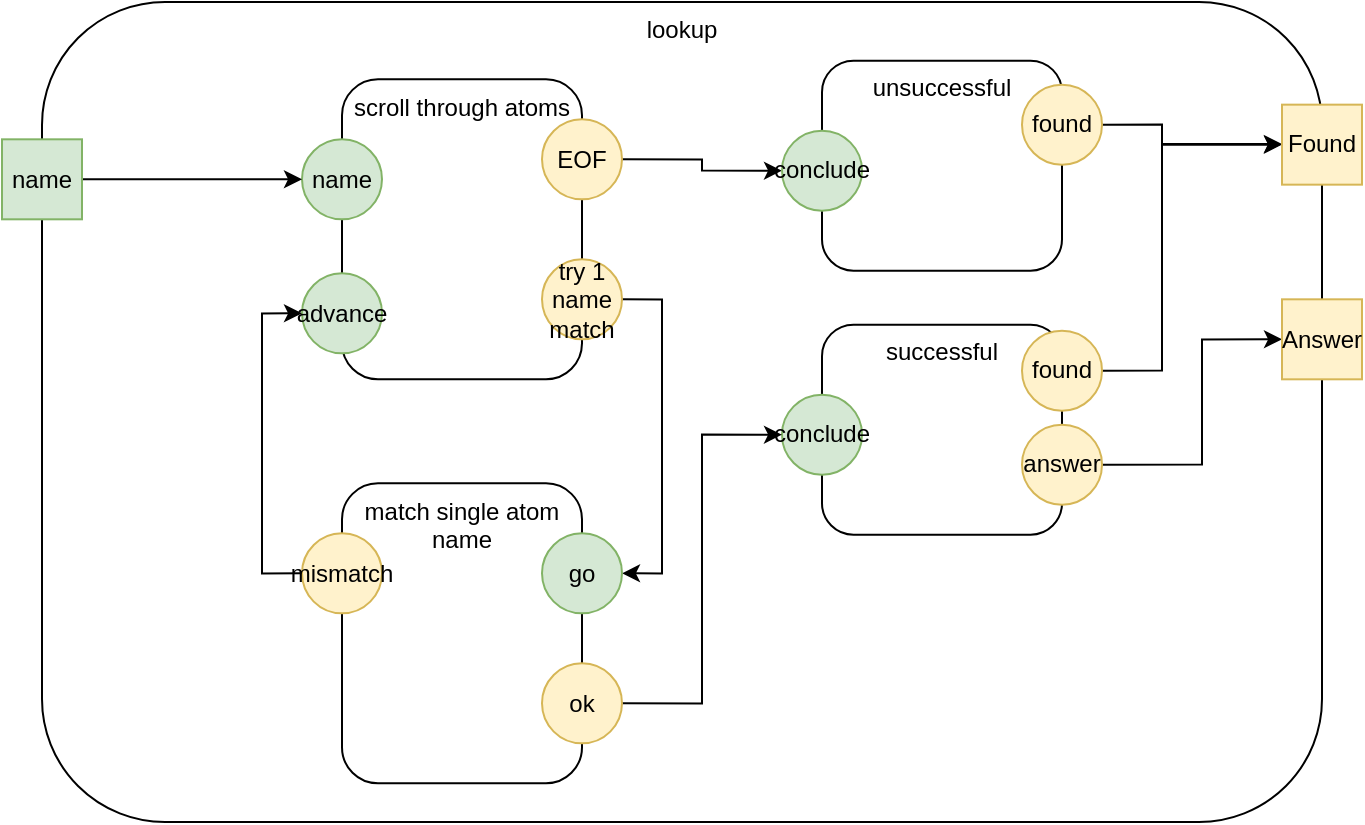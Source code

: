<mxfile version="14.6.13" type="device" pages="2"><diagram id="SxbArNZ8p06eeLNxcnYP" name="lookup prototype"><mxGraphModel dx="1106" dy="806" grid="1" gridSize="10" guides="1" tooltips="1" connect="1" arrows="1" fold="1" page="1" pageScale="1" pageWidth="1100" pageHeight="850" math="0" shadow="0"><root><mxCell id="0"/><mxCell id="1" parent="0"/><mxCell id="oycOgfbQ0-eaDt1vHU8n-1" value="lookup" style="rounded=1;whiteSpace=wrap;html=1;verticalAlign=top;" vertex="1" parent="1"><mxGeometry x="100" y="50" width="640" height="410" as="geometry"/></mxCell><mxCell id="oycOgfbQ0-eaDt1vHU8n-2" value="scroll through atoms" style="rounded=1;whiteSpace=wrap;html=1;verticalAlign=top;" vertex="1" parent="1"><mxGeometry x="250" y="88.66" width="120" height="150" as="geometry"/></mxCell><mxCell id="oycOgfbQ0-eaDt1vHU8n-3" value="advance" style="ellipse;whiteSpace=wrap;html=1;aspect=fixed;fillColor=#d5e8d4;strokeColor=#82b366;" vertex="1" parent="1"><mxGeometry x="230" y="185.66" width="40" height="40" as="geometry"/></mxCell><mxCell id="oycOgfbQ0-eaDt1vHU8n-4" style="edgeStyle=orthogonalEdgeStyle;rounded=0;orthogonalLoop=1;jettySize=auto;html=1;exitX=1;exitY=0.5;exitDx=0;exitDy=0;entryX=0;entryY=0.5;entryDx=0;entryDy=0;" edge="1" parent="1" source="oycOgfbQ0-eaDt1vHU8n-5" target="oycOgfbQ0-eaDt1vHU8n-9"><mxGeometry relative="1" as="geometry"/></mxCell><mxCell id="oycOgfbQ0-eaDt1vHU8n-5" value="EOF" style="ellipse;whiteSpace=wrap;html=1;aspect=fixed;fillColor=#fff2cc;strokeColor=#d6b656;" vertex="1" parent="1"><mxGeometry x="350" y="108.66" width="40" height="40" as="geometry"/></mxCell><mxCell id="oycOgfbQ0-eaDt1vHU8n-6" style="edgeStyle=orthogonalEdgeStyle;rounded=0;orthogonalLoop=1;jettySize=auto;html=1;exitX=1;exitY=0.5;exitDx=0;exitDy=0;entryX=1;entryY=0.5;entryDx=0;entryDy=0;" edge="1" parent="1" source="oycOgfbQ0-eaDt1vHU8n-7" target="oycOgfbQ0-eaDt1vHU8n-17"><mxGeometry relative="1" as="geometry"/></mxCell><mxCell id="oycOgfbQ0-eaDt1vHU8n-7" value="try 1 name match" style="ellipse;whiteSpace=wrap;html=1;aspect=fixed;fillColor=#fff2cc;strokeColor=#d6b656;" vertex="1" parent="1"><mxGeometry x="350" y="178.66" width="40" height="40" as="geometry"/></mxCell><mxCell id="oycOgfbQ0-eaDt1vHU8n-8" value="unsuccessful" style="rounded=1;whiteSpace=wrap;html=1;verticalAlign=top;" vertex="1" parent="1"><mxGeometry x="490" y="79.33" width="120" height="105" as="geometry"/></mxCell><mxCell id="oycOgfbQ0-eaDt1vHU8n-9" value="conclude" style="ellipse;whiteSpace=wrap;html=1;aspect=fixed;fillColor=#d5e8d4;strokeColor=#82b366;" vertex="1" parent="1"><mxGeometry x="470" y="114.33" width="40" height="40" as="geometry"/></mxCell><mxCell id="oycOgfbQ0-eaDt1vHU8n-10" style="edgeStyle=orthogonalEdgeStyle;curved=1;orthogonalLoop=1;jettySize=auto;html=1;exitX=0.5;exitY=1;exitDx=0;exitDy=0;" edge="1" parent="1" source="oycOgfbQ0-eaDt1vHU8n-8" target="oycOgfbQ0-eaDt1vHU8n-8"><mxGeometry relative="1" as="geometry"/></mxCell><mxCell id="oycOgfbQ0-eaDt1vHU8n-11" value="successful" style="rounded=1;whiteSpace=wrap;html=1;verticalAlign=top;" vertex="1" parent="1"><mxGeometry x="490" y="211.33" width="120" height="105" as="geometry"/></mxCell><mxCell id="oycOgfbQ0-eaDt1vHU8n-12" value="conclude" style="ellipse;whiteSpace=wrap;html=1;aspect=fixed;fillColor=#d5e8d4;strokeColor=#82b366;" vertex="1" parent="1"><mxGeometry x="470" y="246.33" width="40" height="40" as="geometry"/></mxCell><mxCell id="oycOgfbQ0-eaDt1vHU8n-13" style="edgeStyle=orthogonalEdgeStyle;rounded=0;orthogonalLoop=1;jettySize=auto;html=1;exitX=1;exitY=0.5;exitDx=0;exitDy=0;entryX=0;entryY=0.5;entryDx=0;entryDy=0;" edge="1" parent="1" source="oycOgfbQ0-eaDt1vHU8n-14" target="oycOgfbQ0-eaDt1vHU8n-28"><mxGeometry relative="1" as="geometry"><Array as="points"><mxPoint x="680" y="281"/><mxPoint x="680" y="219"/></Array></mxGeometry></mxCell><mxCell id="oycOgfbQ0-eaDt1vHU8n-14" value="answer" style="ellipse;whiteSpace=wrap;html=1;aspect=fixed;fillColor=#fff2cc;strokeColor=#d6b656;" vertex="1" parent="1"><mxGeometry x="590" y="261.33" width="40" height="40" as="geometry"/></mxCell><mxCell id="oycOgfbQ0-eaDt1vHU8n-15" style="edgeStyle=orthogonalEdgeStyle;curved=1;orthogonalLoop=1;jettySize=auto;html=1;exitX=0.5;exitY=1;exitDx=0;exitDy=0;" edge="1" parent="1" source="oycOgfbQ0-eaDt1vHU8n-11" target="oycOgfbQ0-eaDt1vHU8n-11"><mxGeometry relative="1" as="geometry"/></mxCell><mxCell id="oycOgfbQ0-eaDt1vHU8n-16" value="match single atom name" style="rounded=1;whiteSpace=wrap;html=1;verticalAlign=top;" vertex="1" parent="1"><mxGeometry x="250" y="290.66" width="120" height="150" as="geometry"/></mxCell><mxCell id="oycOgfbQ0-eaDt1vHU8n-17" value="go" style="ellipse;whiteSpace=wrap;html=1;aspect=fixed;fillColor=#d5e8d4;strokeColor=#82b366;" vertex="1" parent="1"><mxGeometry x="350" y="315.66" width="40" height="40" as="geometry"/></mxCell><mxCell id="oycOgfbQ0-eaDt1vHU8n-18" style="edgeStyle=orthogonalEdgeStyle;rounded=0;orthogonalLoop=1;jettySize=auto;html=1;exitX=0;exitY=0.5;exitDx=0;exitDy=0;entryX=0;entryY=0.5;entryDx=0;entryDy=0;" edge="1" parent="1" source="oycOgfbQ0-eaDt1vHU8n-19" target="oycOgfbQ0-eaDt1vHU8n-3"><mxGeometry relative="1" as="geometry"/></mxCell><mxCell id="oycOgfbQ0-eaDt1vHU8n-19" value="mismatch" style="ellipse;whiteSpace=wrap;html=1;aspect=fixed;fillColor=#fff2cc;strokeColor=#d6b656;" vertex="1" parent="1"><mxGeometry x="230" y="315.66" width="40" height="40" as="geometry"/></mxCell><mxCell id="oycOgfbQ0-eaDt1vHU8n-20" style="edgeStyle=orthogonalEdgeStyle;rounded=0;orthogonalLoop=1;jettySize=auto;html=1;exitX=1;exitY=0.5;exitDx=0;exitDy=0;entryX=0;entryY=0.5;entryDx=0;entryDy=0;" edge="1" parent="1" source="oycOgfbQ0-eaDt1vHU8n-21" target="oycOgfbQ0-eaDt1vHU8n-12"><mxGeometry relative="1" as="geometry"/></mxCell><mxCell id="oycOgfbQ0-eaDt1vHU8n-21" value="ok" style="ellipse;whiteSpace=wrap;html=1;aspect=fixed;fillColor=#fff2cc;strokeColor=#d6b656;" vertex="1" parent="1"><mxGeometry x="350" y="380.66" width="40" height="40" as="geometry"/></mxCell><mxCell id="oycOgfbQ0-eaDt1vHU8n-22" value="name" style="ellipse;whiteSpace=wrap;html=1;aspect=fixed;fillColor=#d5e8d4;strokeColor=#82b366;" vertex="1" parent="1"><mxGeometry x="230" y="118.66" width="40" height="40" as="geometry"/></mxCell><mxCell id="oycOgfbQ0-eaDt1vHU8n-23" style="edgeStyle=orthogonalEdgeStyle;rounded=0;orthogonalLoop=1;jettySize=auto;html=1;exitX=1;exitY=0.5;exitDx=0;exitDy=0;" edge="1" parent="1" source="oycOgfbQ0-eaDt1vHU8n-24" target="oycOgfbQ0-eaDt1vHU8n-27"><mxGeometry relative="1" as="geometry"><Array as="points"><mxPoint x="660" y="111"/><mxPoint x="660" y="121"/></Array></mxGeometry></mxCell><mxCell id="oycOgfbQ0-eaDt1vHU8n-24" value="found" style="ellipse;whiteSpace=wrap;html=1;aspect=fixed;fillColor=#fff2cc;strokeColor=#d6b656;" vertex="1" parent="1"><mxGeometry x="590" y="91.33" width="40" height="40" as="geometry"/></mxCell><mxCell id="oycOgfbQ0-eaDt1vHU8n-25" style="edgeStyle=orthogonalEdgeStyle;rounded=0;orthogonalLoop=1;jettySize=auto;html=1;exitX=1;exitY=0.5;exitDx=0;exitDy=0;entryX=0;entryY=0.5;entryDx=0;entryDy=0;" edge="1" parent="1" source="oycOgfbQ0-eaDt1vHU8n-26" target="oycOgfbQ0-eaDt1vHU8n-27"><mxGeometry relative="1" as="geometry"><Array as="points"><mxPoint x="660" y="234"/><mxPoint x="660" y="121"/></Array></mxGeometry></mxCell><mxCell id="oycOgfbQ0-eaDt1vHU8n-26" value="found" style="ellipse;whiteSpace=wrap;html=1;aspect=fixed;fillColor=#fff2cc;strokeColor=#d6b656;" vertex="1" parent="1"><mxGeometry x="590" y="214.33" width="40" height="40" as="geometry"/></mxCell><mxCell id="oycOgfbQ0-eaDt1vHU8n-27" value="Found" style="whiteSpace=wrap;html=1;aspect=fixed;fillColor=#fff2cc;strokeColor=#d6b656;" vertex="1" parent="1"><mxGeometry x="720" y="101.33" width="40" height="40" as="geometry"/></mxCell><mxCell id="oycOgfbQ0-eaDt1vHU8n-28" value="Answer" style="whiteSpace=wrap;html=1;aspect=fixed;fillColor=#fff2cc;strokeColor=#d6b656;" vertex="1" parent="1"><mxGeometry x="720" y="198.66" width="40" height="40" as="geometry"/></mxCell><mxCell id="oycOgfbQ0-eaDt1vHU8n-29" style="edgeStyle=orthogonalEdgeStyle;rounded=0;orthogonalLoop=1;jettySize=auto;html=1;exitX=1;exitY=0.5;exitDx=0;exitDy=0;entryX=0;entryY=0.5;entryDx=0;entryDy=0;" edge="1" parent="1" source="oycOgfbQ0-eaDt1vHU8n-30" target="oycOgfbQ0-eaDt1vHU8n-22"><mxGeometry relative="1" as="geometry"/></mxCell><mxCell id="oycOgfbQ0-eaDt1vHU8n-30" value="name" style="whiteSpace=wrap;html=1;aspect=fixed;fillColor=#d5e8d4;strokeColor=#82b366;" vertex="1" parent="1"><mxGeometry x="80" y="118.66" width="40" height="40" as="geometry"/></mxCell></root></mxGraphModel></diagram><diagram name="prototype internals" id="su7nonbP5h7kC2wjki_z"><mxGraphModel dx="1106" dy="806" grid="1" gridSize="10" guides="1" tooltips="1" connect="1" arrows="1" fold="1" page="1" pageScale="1" pageWidth="1100" pageHeight="850" math="0" shadow="0"><root><mxCell id="j3skP2JWN5V7yH4y4Dc5-0"/><mxCell id="j3skP2JWN5V7yH4y4Dc5-1" parent="j3skP2JWN5V7yH4y4Dc5-0"/><mxCell id="j3skP2JWN5V7yH4y4Dc5-210" value="" style="rounded=0;whiteSpace=wrap;html=1;dashed=1;strokeColor=#000000;opacity=50;align=left;" vertex="1" parent="j3skP2JWN5V7yH4y4Dc5-1"><mxGeometry x="135" y="500" width="885" height="1430" as="geometry"/></mxCell><mxCell id="j3skP2JWN5V7yH4y4Dc5-187" value="" style="rounded=0;whiteSpace=wrap;html=1;opacity=50;align=left;" vertex="1" parent="j3skP2JWN5V7yH4y4Dc5-1"><mxGeometry x="240" y="590" width="205" height="40" as="geometry"/></mxCell><mxCell id="j3skP2JWN5V7yH4y4Dc5-168" value="" style="rounded=0;whiteSpace=wrap;html=1;strokeColor=#000000;opacity=50;align=left;" vertex="1" parent="j3skP2JWN5V7yH4y4Dc5-1"><mxGeometry x="242.5" y="800" width="377.5" height="160" as="geometry"/></mxCell><mxCell id="j3skP2JWN5V7yH4y4Dc5-161" value="" style="rounded=0;whiteSpace=wrap;html=1;strokeColor=#000000;opacity=50;align=left;" vertex="1" parent="j3skP2JWN5V7yH4y4Dc5-1"><mxGeometry x="280" y="980" width="700" height="800" as="geometry"/></mxCell><mxCell id="j3skP2JWN5V7yH4y4Dc5-68" value="" style="rounded=1;whiteSpace=wrap;html=1;strokeColor=#000000;opacity=50;align=left;arcSize=33;" vertex="1" parent="j3skP2JWN5V7yH4y4Dc5-1"><mxGeometry x="620" y="1100" width="220" height="60" as="geometry"/></mxCell><mxCell id="j3skP2JWN5V7yH4y4Dc5-65" value="" style="rounded=1;whiteSpace=wrap;html=1;strokeColor=#000000;opacity=50;align=left;arcSize=33;" vertex="1" parent="j3skP2JWN5V7yH4y4Dc5-1"><mxGeometry x="300" y="990" width="500" height="80" as="geometry"/></mxCell><mxCell id="j3skP2JWN5V7yH4y4Dc5-64" value="" style="rounded=1;whiteSpace=wrap;html=1;strokeColor=#000000;opacity=50;align=left;arcSize=33;" vertex="1" parent="j3skP2JWN5V7yH4y4Dc5-1"><mxGeometry x="540" y="1000" width="255" height="60" as="geometry"/></mxCell><mxCell id="j3skP2JWN5V7yH4y4Dc5-63" value="" style="rounded=1;whiteSpace=wrap;html=1;strokeColor=#000000;opacity=50;align=left;" vertex="1" parent="j3skP2JWN5V7yH4y4Dc5-1"><mxGeometry x="550" y="1010" width="235" height="40" as="geometry"/></mxCell><mxCell id="j3skP2JWN5V7yH4y4Dc5-78" value="" style="rounded=1;whiteSpace=wrap;html=1;strokeColor=#000000;opacity=50;align=left;arcSize=33;" vertex="1" parent="j3skP2JWN5V7yH4y4Dc5-1"><mxGeometry x="300" y="1190" width="650" height="80" as="geometry"/></mxCell><mxCell id="j3skP2JWN5V7yH4y4Dc5-82" value="" style="rounded=1;whiteSpace=wrap;html=1;strokeColor=#000000;opacity=50;align=left;arcSize=33;" vertex="1" parent="j3skP2JWN5V7yH4y4Dc5-1"><mxGeometry x="690" y="1200" width="250" height="60" as="geometry"/></mxCell><mxCell id="j3skP2JWN5V7yH4y4Dc5-66" value="" style="rounded=1;whiteSpace=wrap;html=1;strokeColor=#000000;opacity=50;align=left;arcSize=33;" vertex="1" parent="j3skP2JWN5V7yH4y4Dc5-1"><mxGeometry x="300" y="1090" width="550" height="80" as="geometry"/></mxCell><mxCell id="j3skP2JWN5V7yH4y4Dc5-69" value="" style="rounded=1;whiteSpace=wrap;html=1;strokeColor=#000000;opacity=50;align=left;" vertex="1" parent="j3skP2JWN5V7yH4y4Dc5-1"><mxGeometry x="310" y="1110" width="60" height="40" as="geometry"/></mxCell><mxCell id="j3skP2JWN5V7yH4y4Dc5-60" value="" style="rounded=1;whiteSpace=wrap;html=1;strokeColor=#000000;opacity=50;align=left;" vertex="1" parent="j3skP2JWN5V7yH4y4Dc5-1"><mxGeometry x="310" y="1010" width="60" height="40" as="geometry"/></mxCell><mxCell id="j3skP2JWN5V7yH4y4Dc5-59" value="" style="rounded=1;whiteSpace=wrap;html=1;strokeColor=#000000;opacity=50;align=left;" vertex="1" parent="j3skP2JWN5V7yH4y4Dc5-1"><mxGeometry x="390" y="1010" width="130" height="40" as="geometry"/></mxCell><mxCell id="j3skP2JWN5V7yH4y4Dc5-2" value="lookup" style="rounded=1;whiteSpace=wrap;html=1;verticalAlign=top;textOpacity=50;" vertex="1" parent="j3skP2JWN5V7yH4y4Dc5-1"><mxGeometry x="100" y="50" width="640" height="410" as="geometry"/></mxCell><mxCell id="j3skP2JWN5V7yH4y4Dc5-3" value="" style="rounded=1;whiteSpace=wrap;html=1;verticalAlign=top;opacity=50;textOpacity=50;" vertex="1" parent="j3skP2JWN5V7yH4y4Dc5-1"><mxGeometry x="250" y="88.66" width="120" height="150" as="geometry"/></mxCell><mxCell id="j3skP2JWN5V7yH4y4Dc5-4" value="advance" style="ellipse;whiteSpace=wrap;html=1;aspect=fixed;fillColor=#d5e8d4;strokeColor=#82b366;opacity=50;textOpacity=50;" vertex="1" parent="j3skP2JWN5V7yH4y4Dc5-1"><mxGeometry x="230" y="185.66" width="40" height="40" as="geometry"/></mxCell><mxCell id="j3skP2JWN5V7yH4y4Dc5-5" style="edgeStyle=orthogonalEdgeStyle;rounded=0;orthogonalLoop=1;jettySize=auto;html=1;exitX=1;exitY=0.5;exitDx=0;exitDy=0;entryX=0;entryY=0.5;entryDx=0;entryDy=0;fillColor=#f8cecc;strokeColor=#b85450;strokeWidth=3;textOpacity=50;" edge="1" parent="j3skP2JWN5V7yH4y4Dc5-1" source="j3skP2JWN5V7yH4y4Dc5-6" target="j3skP2JWN5V7yH4y4Dc5-10"><mxGeometry relative="1" as="geometry"/></mxCell><mxCell id="j3skP2JWN5V7yH4y4Dc5-76" value="&lt;span style=&quot;font-size: 12px ; text-align: left ; background-color: rgb(248 , 249 , 250)&quot;&gt;⇒₂&lt;/span&gt;" style="edgeLabel;html=1;align=center;verticalAlign=middle;resizable=0;points=[];" vertex="1" connectable="0" parent="j3skP2JWN5V7yH4y4Dc5-5"><mxGeometry x="0.136" y="1" relative="1" as="geometry"><mxPoint as="offset"/></mxGeometry></mxCell><mxCell id="j3skP2JWN5V7yH4y4Dc5-6" value="EOF" style="ellipse;whiteSpace=wrap;html=1;aspect=fixed;fillColor=#fff2cc;strokeColor=#d6b656;opacity=50;textOpacity=50;" vertex="1" parent="j3skP2JWN5V7yH4y4Dc5-1"><mxGeometry x="350" y="108.66" width="40" height="40" as="geometry"/></mxCell><mxCell id="j3skP2JWN5V7yH4y4Dc5-7" style="edgeStyle=orthogonalEdgeStyle;rounded=0;orthogonalLoop=1;jettySize=auto;html=1;exitX=1;exitY=0.5;exitDx=0;exitDy=0;entryX=1;entryY=0.5;entryDx=0;entryDy=0;fillColor=#f8cecc;strokeColor=#b85450;strokeWidth=3;textOpacity=50;" edge="1" parent="j3skP2JWN5V7yH4y4Dc5-1" source="j3skP2JWN5V7yH4y4Dc5-8" target="j3skP2JWN5V7yH4y4Dc5-18"><mxGeometry relative="1" as="geometry"/></mxCell><mxCell id="j3skP2JWN5V7yH4y4Dc5-88" value="&lt;span style=&quot;font-size: 12px ; text-align: left ; background-color: rgb(248 , 249 , 250)&quot;&gt;⇒₃&lt;/span&gt;" style="edgeLabel;html=1;align=center;verticalAlign=middle;resizable=0;points=[];" vertex="1" connectable="0" parent="j3skP2JWN5V7yH4y4Dc5-7"><mxGeometry x="-0.319" y="-1" relative="1" as="geometry"><mxPoint as="offset"/></mxGeometry></mxCell><mxCell id="j3skP2JWN5V7yH4y4Dc5-8" value="try 1 name match" style="ellipse;whiteSpace=wrap;html=1;aspect=fixed;fillColor=#fff2cc;strokeColor=#d6b656;opacity=50;textOpacity=50;" vertex="1" parent="j3skP2JWN5V7yH4y4Dc5-1"><mxGeometry x="350" y="178.66" width="40" height="40" as="geometry"/></mxCell><mxCell id="j3skP2JWN5V7yH4y4Dc5-9" value="" style="rounded=1;whiteSpace=wrap;html=1;verticalAlign=top;opacity=50;textOpacity=50;" vertex="1" parent="j3skP2JWN5V7yH4y4Dc5-1"><mxGeometry x="490" y="79.33" width="120" height="105" as="geometry"/></mxCell><mxCell id="j3skP2JWN5V7yH4y4Dc5-10" value="conclude" style="ellipse;whiteSpace=wrap;html=1;aspect=fixed;fillColor=#d5e8d4;strokeColor=#82b366;opacity=50;textOpacity=50;" vertex="1" parent="j3skP2JWN5V7yH4y4Dc5-1"><mxGeometry x="470" y="114.33" width="40" height="40" as="geometry"/></mxCell><mxCell id="j3skP2JWN5V7yH4y4Dc5-11" style="edgeStyle=orthogonalEdgeStyle;curved=1;orthogonalLoop=1;jettySize=auto;html=1;exitX=0.5;exitY=1;exitDx=0;exitDy=0;opacity=50;textOpacity=50;" edge="1" parent="j3skP2JWN5V7yH4y4Dc5-1" source="j3skP2JWN5V7yH4y4Dc5-9" target="j3skP2JWN5V7yH4y4Dc5-9"><mxGeometry relative="1" as="geometry"/></mxCell><mxCell id="j3skP2JWN5V7yH4y4Dc5-12" value="" style="rounded=1;whiteSpace=wrap;html=1;verticalAlign=top;opacity=50;textOpacity=50;" vertex="1" parent="j3skP2JWN5V7yH4y4Dc5-1"><mxGeometry x="490" y="211.33" width="120" height="105" as="geometry"/></mxCell><mxCell id="j3skP2JWN5V7yH4y4Dc5-13" value="conclude" style="ellipse;whiteSpace=wrap;html=1;aspect=fixed;fillColor=#d5e8d4;strokeColor=#82b366;opacity=50;textOpacity=50;" vertex="1" parent="j3skP2JWN5V7yH4y4Dc5-1"><mxGeometry x="470" y="246.33" width="40" height="40" as="geometry"/></mxCell><mxCell id="j3skP2JWN5V7yH4y4Dc5-14" style="edgeStyle=orthogonalEdgeStyle;rounded=0;orthogonalLoop=1;jettySize=auto;html=1;exitX=1;exitY=0.5;exitDx=0;exitDy=0;entryX=0;entryY=0.5;entryDx=0;entryDy=0;fillColor=#f8cecc;strokeColor=#b85450;strokeWidth=3;" edge="1" parent="j3skP2JWN5V7yH4y4Dc5-1" source="j3skP2JWN5V7yH4y4Dc5-15" target="j3skP2JWN5V7yH4y4Dc5-29"><mxGeometry relative="1" as="geometry"><Array as="points"><mxPoint x="680" y="281"/><mxPoint x="680" y="219"/></Array></mxGeometry></mxCell><mxCell id="j3skP2JWN5V7yH4y4Dc5-93" value="&lt;span style=&quot;font-size: 12px ; text-align: left ; background-color: rgb(248 , 249 , 250)&quot;&gt;⇒₈&lt;/span&gt;" style="edgeLabel;html=1;align=center;verticalAlign=middle;resizable=0;points=[];" vertex="1" connectable="0" parent="j3skP2JWN5V7yH4y4Dc5-14"><mxGeometry x="-0.633" y="-1" relative="1" as="geometry"><mxPoint as="offset"/></mxGeometry></mxCell><mxCell id="j3skP2JWN5V7yH4y4Dc5-15" value="answer" style="ellipse;whiteSpace=wrap;html=1;aspect=fixed;fillColor=#fff2cc;strokeColor=#d6b656;opacity=50;textOpacity=50;" vertex="1" parent="j3skP2JWN5V7yH4y4Dc5-1"><mxGeometry x="590" y="261.33" width="40" height="40" as="geometry"/></mxCell><mxCell id="j3skP2JWN5V7yH4y4Dc5-16" style="edgeStyle=orthogonalEdgeStyle;curved=1;orthogonalLoop=1;jettySize=auto;html=1;exitX=0.5;exitY=1;exitDx=0;exitDy=0;opacity=50;textOpacity=50;" edge="1" parent="j3skP2JWN5V7yH4y4Dc5-1" source="j3skP2JWN5V7yH4y4Dc5-12" target="j3skP2JWN5V7yH4y4Dc5-12"><mxGeometry relative="1" as="geometry"/></mxCell><mxCell id="j3skP2JWN5V7yH4y4Dc5-17" value="" style="rounded=1;whiteSpace=wrap;html=1;verticalAlign=top;opacity=50;textOpacity=50;" vertex="1" parent="j3skP2JWN5V7yH4y4Dc5-1"><mxGeometry x="250" y="290.66" width="120" height="150" as="geometry"/></mxCell><mxCell id="j3skP2JWN5V7yH4y4Dc5-18" value="go" style="ellipse;whiteSpace=wrap;html=1;aspect=fixed;fillColor=#d5e8d4;strokeColor=#82b366;opacity=50;textOpacity=50;" vertex="1" parent="j3skP2JWN5V7yH4y4Dc5-1"><mxGeometry x="350" y="315.66" width="40" height="40" as="geometry"/></mxCell><mxCell id="j3skP2JWN5V7yH4y4Dc5-19" style="edgeStyle=orthogonalEdgeStyle;rounded=0;orthogonalLoop=1;jettySize=auto;html=1;exitX=0;exitY=0.5;exitDx=0;exitDy=0;entryX=0;entryY=0.5;entryDx=0;entryDy=0;fillColor=#f8cecc;strokeColor=#b85450;strokeWidth=3;textOpacity=50;" edge="1" parent="j3skP2JWN5V7yH4y4Dc5-1" source="j3skP2JWN5V7yH4y4Dc5-20" target="j3skP2JWN5V7yH4y4Dc5-4"><mxGeometry relative="1" as="geometry"/></mxCell><mxCell id="j3skP2JWN5V7yH4y4Dc5-89" value="&lt;span style=&quot;font-size: 12px ; text-align: left ; background-color: rgb(248 , 249 , 250)&quot;&gt;⇒₄&lt;/span&gt;" style="edgeLabel;html=1;align=center;verticalAlign=middle;resizable=0;points=[];" vertex="1" connectable="0" parent="j3skP2JWN5V7yH4y4Dc5-19"><mxGeometry x="-0.015" relative="1" as="geometry"><mxPoint as="offset"/></mxGeometry></mxCell><mxCell id="j3skP2JWN5V7yH4y4Dc5-20" value="mismatch" style="ellipse;whiteSpace=wrap;html=1;aspect=fixed;fillColor=#fff2cc;strokeColor=#d6b656;opacity=50;textOpacity=50;" vertex="1" parent="j3skP2JWN5V7yH4y4Dc5-1"><mxGeometry x="230" y="315.66" width="40" height="40" as="geometry"/></mxCell><mxCell id="j3skP2JWN5V7yH4y4Dc5-21" style="edgeStyle=orthogonalEdgeStyle;rounded=0;orthogonalLoop=1;jettySize=auto;html=1;exitX=1;exitY=0.5;exitDx=0;exitDy=0;entryX=0;entryY=0.5;entryDx=0;entryDy=0;fillColor=#f8cecc;strokeColor=#b85450;strokeWidth=3;textOpacity=50;" edge="1" parent="j3skP2JWN5V7yH4y4Dc5-1" source="j3skP2JWN5V7yH4y4Dc5-22" target="j3skP2JWN5V7yH4y4Dc5-13"><mxGeometry relative="1" as="geometry"/></mxCell><mxCell id="j3skP2JWN5V7yH4y4Dc5-90" value="&lt;span style=&quot;font-size: 12px ; text-align: left ; background-color: rgb(248 , 249 , 250)&quot;&gt;⇒₅&lt;/span&gt;" style="edgeLabel;html=1;align=center;verticalAlign=middle;resizable=0;points=[];" vertex="1" connectable="0" parent="j3skP2JWN5V7yH4y4Dc5-21"><mxGeometry x="-0.322" relative="1" as="geometry"><mxPoint as="offset"/></mxGeometry></mxCell><mxCell id="j3skP2JWN5V7yH4y4Dc5-22" value="ok" style="ellipse;whiteSpace=wrap;html=1;aspect=fixed;fillColor=#fff2cc;strokeColor=#d6b656;opacity=50;textOpacity=50;" vertex="1" parent="j3skP2JWN5V7yH4y4Dc5-1"><mxGeometry x="350" y="380.66" width="40" height="40" as="geometry"/></mxCell><mxCell id="j3skP2JWN5V7yH4y4Dc5-23" value="name" style="ellipse;whiteSpace=wrap;html=1;aspect=fixed;fillColor=#d5e8d4;strokeColor=#82b366;opacity=50;textOpacity=50;" vertex="1" parent="j3skP2JWN5V7yH4y4Dc5-1"><mxGeometry x="230" y="118.66" width="40" height="40" as="geometry"/></mxCell><mxCell id="j3skP2JWN5V7yH4y4Dc5-24" style="edgeStyle=orthogonalEdgeStyle;rounded=0;orthogonalLoop=1;jettySize=auto;html=1;exitX=1;exitY=0.5;exitDx=0;exitDy=0;fillColor=#f8cecc;strokeColor=#b85450;strokeWidth=3;" edge="1" parent="j3skP2JWN5V7yH4y4Dc5-1" source="j3skP2JWN5V7yH4y4Dc5-25" target="j3skP2JWN5V7yH4y4Dc5-28"><mxGeometry relative="1" as="geometry"><Array as="points"><mxPoint x="660" y="111"/><mxPoint x="660" y="121"/></Array></mxGeometry></mxCell><mxCell id="j3skP2JWN5V7yH4y4Dc5-91" value="&lt;span style=&quot;font-size: 12px ; text-align: left ; background-color: rgb(248 , 249 , 250)&quot;&gt;⇒₆&lt;/span&gt;" style="edgeLabel;html=1;align=center;verticalAlign=middle;resizable=0;points=[];" vertex="1" connectable="0" parent="j3skP2JWN5V7yH4y4Dc5-24"><mxGeometry x="-0.699" relative="1" as="geometry"><mxPoint as="offset"/></mxGeometry></mxCell><mxCell id="j3skP2JWN5V7yH4y4Dc5-25" value="found" style="ellipse;whiteSpace=wrap;html=1;aspect=fixed;fillColor=#fff2cc;strokeColor=#d6b656;opacity=50;textOpacity=50;" vertex="1" parent="j3skP2JWN5V7yH4y4Dc5-1"><mxGeometry x="590" y="91.33" width="40" height="40" as="geometry"/></mxCell><mxCell id="j3skP2JWN5V7yH4y4Dc5-26" style="edgeStyle=orthogonalEdgeStyle;rounded=0;orthogonalLoop=1;jettySize=auto;html=1;exitX=1;exitY=0.5;exitDx=0;exitDy=0;entryX=0;entryY=0.5;entryDx=0;entryDy=0;fillColor=#f8cecc;strokeColor=#b85450;strokeWidth=3;" edge="1" parent="j3skP2JWN5V7yH4y4Dc5-1" source="j3skP2JWN5V7yH4y4Dc5-27" target="j3skP2JWN5V7yH4y4Dc5-28"><mxGeometry relative="1" as="geometry"><Array as="points"><mxPoint x="660" y="234"/><mxPoint x="660" y="121"/></Array></mxGeometry></mxCell><mxCell id="j3skP2JWN5V7yH4y4Dc5-92" value="&lt;span style=&quot;font-size: 12px ; text-align: left ; background-color: rgb(248 , 249 , 250)&quot;&gt;⇒₇&lt;/span&gt;" style="edgeLabel;html=1;align=center;verticalAlign=middle;resizable=0;points=[];" vertex="1" connectable="0" parent="j3skP2JWN5V7yH4y4Dc5-26"><mxGeometry x="-0.852" relative="1" as="geometry"><mxPoint as="offset"/></mxGeometry></mxCell><mxCell id="j3skP2JWN5V7yH4y4Dc5-27" value="found" style="ellipse;whiteSpace=wrap;html=1;aspect=fixed;fillColor=#fff2cc;strokeColor=#d6b656;opacity=50;textOpacity=50;" vertex="1" parent="j3skP2JWN5V7yH4y4Dc5-1"><mxGeometry x="590" y="214.33" width="40" height="40" as="geometry"/></mxCell><mxCell id="j3skP2JWN5V7yH4y4Dc5-28" value="Found" style="whiteSpace=wrap;html=1;aspect=fixed;fillColor=#fff2cc;strokeColor=#d6b656;" vertex="1" parent="j3skP2JWN5V7yH4y4Dc5-1"><mxGeometry x="720" y="101.33" width="40" height="40" as="geometry"/></mxCell><mxCell id="j3skP2JWN5V7yH4y4Dc5-29" value="Answer" style="whiteSpace=wrap;html=1;aspect=fixed;fillColor=#fff2cc;strokeColor=#d6b656;" vertex="1" parent="j3skP2JWN5V7yH4y4Dc5-1"><mxGeometry x="720" y="198.66" width="40" height="40" as="geometry"/></mxCell><mxCell id="j3skP2JWN5V7yH4y4Dc5-30" style="edgeStyle=orthogonalEdgeStyle;rounded=0;orthogonalLoop=1;jettySize=auto;html=1;exitX=1;exitY=0.5;exitDx=0;exitDy=0;entryX=0;entryY=0.5;entryDx=0;entryDy=0;fillColor=#f8cecc;strokeColor=#b85450;strokeWidth=3;" edge="1" parent="j3skP2JWN5V7yH4y4Dc5-1" source="j3skP2JWN5V7yH4y4Dc5-31" target="j3skP2JWN5V7yH4y4Dc5-23"><mxGeometry relative="1" as="geometry"/></mxCell><mxCell id="j3skP2JWN5V7yH4y4Dc5-47" value="&quot;⇒₁&quot;" style="edgeLabel;html=1;align=center;verticalAlign=middle;resizable=0;points=[];" vertex="1" connectable="0" parent="j3skP2JWN5V7yH4y4Dc5-30"><mxGeometry x="-0.273" y="1" relative="1" as="geometry"><mxPoint as="offset"/></mxGeometry></mxCell><mxCell id="j3skP2JWN5V7yH4y4Dc5-31" value="name" style="whiteSpace=wrap;html=1;aspect=fixed;fillColor=#d5e8d4;strokeColor=#82b366;" vertex="1" parent="j3skP2JWN5V7yH4y4Dc5-1"><mxGeometry x="80" y="118.66" width="40" height="40" as="geometry"/></mxCell><mxCell id="j3skP2JWN5V7yH4y4Dc5-32" value="name:〔scroll through atoms〕" style="text;html=1;fillColor=#f8cecc;align=left;verticalAlign=middle;whiteSpace=wrap;rounded=0;spacingLeft=5;strokeColor=#b85450;" vertex="1" parent="j3skP2JWN5V7yH4y4Dc5-1"><mxGeometry x="250" y="70.66" width="190" height="20" as="geometry"/></mxCell><mxCell id="j3skP2JWN5V7yH4y4Dc5-34" value="name:〔match single atom name〕" style="text;html=1;fillColor=#f8cecc;align=left;verticalAlign=middle;whiteSpace=wrap;rounded=0;spacingLeft=5;strokeColor=#b85450;" vertex="1" parent="j3skP2JWN5V7yH4y4Dc5-1"><mxGeometry x="250" y="276.33" width="200" height="18.67" as="geometry"/></mxCell><mxCell id="j3skP2JWN5V7yH4y4Dc5-35" value="name:〔successful〕" style="text;html=1;fillColor=#f8cecc;align=left;verticalAlign=middle;whiteSpace=wrap;rounded=0;spacingLeft=5;strokeColor=#b85450;" vertex="1" parent="j3skP2JWN5V7yH4y4Dc5-1"><mxGeometry x="490" y="200" width="130" height="20" as="geometry"/></mxCell><mxCell id="j3skP2JWN5V7yH4y4Dc5-37" value="name:〔unsuccessful〕" style="text;html=1;fillColor=#f8cecc;align=left;verticalAlign=middle;whiteSpace=wrap;rounded=0;spacingLeft=5;strokeColor=#b85450;" vertex="1" parent="j3skP2JWN5V7yH4y4Dc5-1"><mxGeometry x="490" y="61.33" width="140" height="20" as="geometry"/></mxCell><mxCell id="j3skP2JWN5V7yH4y4Dc5-38" value="prototype: &quot;scroll through atoms&quot;" style="text;html=1;strokeColor=#666666;fillColor=#f5f5f5;align=left;verticalAlign=middle;whiteSpace=wrap;rounded=0;spacingLeft=5;fontColor=#333333;" vertex="1" parent="j3skP2JWN5V7yH4y4Dc5-1"><mxGeometry x="260" y="92.0" width="190" height="20" as="geometry"/></mxCell><mxCell id="j3skP2JWN5V7yH4y4Dc5-39" value="prototype: &quot;match single atom name&quot;" style="text;html=1;strokeColor=#666666;fillColor=#f5f5f5;align=left;verticalAlign=middle;whiteSpace=wrap;rounded=0;spacingLeft=5;fontColor=#333333;" vertex="1" parent="j3skP2JWN5V7yH4y4Dc5-1"><mxGeometry x="260" y="296.33" width="210" height="20" as="geometry"/></mxCell><mxCell id="j3skP2JWN5V7yH4y4Dc5-40" value="ptototype: &quot;successful&quot;" style="text;html=1;strokeColor=#666666;fillColor=#f5f5f5;align=left;verticalAlign=middle;whiteSpace=wrap;rounded=0;spacingLeft=5;fontColor=#333333;" vertex="1" parent="j3skP2JWN5V7yH4y4Dc5-1"><mxGeometry x="500" y="220" width="140" height="20" as="geometry"/></mxCell><mxCell id="j3skP2JWN5V7yH4y4Dc5-41" value="ptototype: &quot;unsuccessful&quot;" style="text;html=1;strokeColor=#666666;fillColor=#f5f5f5;align=left;verticalAlign=middle;whiteSpace=wrap;rounded=0;spacingLeft=5;fontColor=#333333;" vertex="1" parent="j3skP2JWN5V7yH4y4Dc5-1"><mxGeometry x="500" y="81.33" width="150" height="20" as="geometry"/></mxCell><mxCell id="j3skP2JWN5V7yH4y4Dc5-42" value="container" style="text;html=1;fillColor=#f8cecc;align=left;verticalAlign=middle;whiteSpace=wrap;rounded=0;spacingLeft=5;strokeColor=#b85450;" vertex="1" parent="j3skP2JWN5V7yH4y4Dc5-1"><mxGeometry x="160" y="520" width="70" height="20" as="geometry"/></mxCell><mxCell id="j3skP2JWN5V7yH4y4Dc5-44" value="connections" style="text;html=1;fillColor=#f8cecc;align=left;verticalAlign=middle;whiteSpace=wrap;rounded=0;spacingLeft=5;strokeColor=#b85450;" vertex="1" parent="j3skP2JWN5V7yH4y4Dc5-1"><mxGeometry x="160" y="1370" width="80" height="20" as="geometry"/></mxCell><mxCell id="j3skP2JWN5V7yH4y4Dc5-46" value="⇒₁" style="text;html=1;fillColor=#f5f5f5;align=left;verticalAlign=middle;whiteSpace=wrap;rounded=0;spacingLeft=5;fontColor=#333333;" vertex="1" parent="j3skP2JWN5V7yH4y4Dc5-1"><mxGeometry x="320" y="1020" width="30" height="20" as="geometry"/></mxCell><mxCell id="j3skP2JWN5V7yH4y4Dc5-48" value="⇒₂" style="text;html=1;fillColor=#f5f5f5;align=left;verticalAlign=middle;whiteSpace=wrap;rounded=0;spacingLeft=5;fontColor=#333333;" vertex="1" parent="j3skP2JWN5V7yH4y4Dc5-1"><mxGeometry x="320" y="1120" width="30" height="20" as="geometry"/></mxCell><mxCell id="j3skP2JWN5V7yH4y4Dc5-55" value=":self" style="text;html=1;fillColor=#f5f5f5;align=left;verticalAlign=middle;whiteSpace=wrap;rounded=0;spacingLeft=5;fontColor=#333333;" vertex="1" parent="j3skP2JWN5V7yH4y4Dc5-1"><mxGeometry x="405" y="1020" width="35" height="20" as="geometry"/></mxCell><mxCell id="j3skP2JWN5V7yH4y4Dc5-56" value="«name»" style="text;html=1;fillColor=#f5f5f5;align=left;verticalAlign=middle;whiteSpace=wrap;rounded=0;spacingLeft=5;fontColor=#333333;" vertex="1" parent="j3skP2JWN5V7yH4y4Dc5-1"><mxGeometry x="450" y="1020" width="55" height="20" as="geometry"/></mxCell><mxCell id="j3skP2JWN5V7yH4y4Dc5-61" value="〔scroll through atoms〕" style="text;html=1;fillColor=#f5f5f5;align=left;verticalAlign=middle;whiteSpace=wrap;rounded=0;spacingLeft=5;fontColor=#333333;" vertex="1" parent="j3skP2JWN5V7yH4y4Dc5-1"><mxGeometry x="560" y="1020" width="145" height="20" as="geometry"/></mxCell><mxCell id="j3skP2JWN5V7yH4y4Dc5-62" value="«name»" style="text;html=1;fillColor=#f5f5f5;align=left;verticalAlign=middle;whiteSpace=wrap;rounded=0;spacingLeft=5;fontColor=#333333;" vertex="1" parent="j3skP2JWN5V7yH4y4Dc5-1"><mxGeometry x="715" y="1020" width="55" height="20" as="geometry"/></mxCell><mxCell id="j3skP2JWN5V7yH4y4Dc5-67" value="" style="rounded=1;whiteSpace=wrap;html=1;strokeColor=#000000;opacity=50;align=left;" vertex="1" parent="j3skP2JWN5V7yH4y4Dc5-1"><mxGeometry x="630" y="1110" width="200" height="40" as="geometry"/></mxCell><mxCell id="j3skP2JWN5V7yH4y4Dc5-70" value="" style="rounded=1;whiteSpace=wrap;html=1;strokeColor=#000000;opacity=50;align=left;" vertex="1" parent="j3skP2JWN5V7yH4y4Dc5-1"><mxGeometry x="390" y="1110" width="220" height="40" as="geometry"/></mxCell><mxCell id="j3skP2JWN5V7yH4y4Dc5-73" value="«EOF»" style="text;html=1;fillColor=#f5f5f5;align=left;verticalAlign=middle;whiteSpace=wrap;rounded=0;spacingLeft=5;fontColor=#333333;" vertex="1" parent="j3skP2JWN5V7yH4y4Dc5-1"><mxGeometry x="545" y="1120" width="55" height="20" as="geometry"/></mxCell><mxCell id="j3skP2JWN5V7yH4y4Dc5-74" value="〔unsuccessful〕" style="text;html=1;fillColor=#f5f5f5;align=left;verticalAlign=middle;whiteSpace=wrap;rounded=0;spacingLeft=5;fontColor=#333333;" vertex="1" parent="j3skP2JWN5V7yH4y4Dc5-1"><mxGeometry x="640" y="1120" width="100" height="20" as="geometry"/></mxCell><mxCell id="j3skP2JWN5V7yH4y4Dc5-75" value="«conclude»" style="text;html=1;fillColor=#f5f5f5;align=left;verticalAlign=middle;whiteSpace=wrap;rounded=0;spacingLeft=5;fontColor=#333333;" vertex="1" parent="j3skP2JWN5V7yH4y4Dc5-1"><mxGeometry x="750" y="1120" width="75" height="20" as="geometry"/></mxCell><mxCell id="j3skP2JWN5V7yH4y4Dc5-77" value="〔scroll through atoms〕" style="text;html=1;fillColor=#f5f5f5;align=left;verticalAlign=middle;whiteSpace=wrap;rounded=0;spacingLeft=5;fontColor=#333333;" vertex="1" parent="j3skP2JWN5V7yH4y4Dc5-1"><mxGeometry x="395" y="1120" width="140" height="20" as="geometry"/></mxCell><mxCell id="j3skP2JWN5V7yH4y4Dc5-79" value="" style="rounded=1;whiteSpace=wrap;html=1;strokeColor=#000000;opacity=50;align=left;" vertex="1" parent="j3skP2JWN5V7yH4y4Dc5-1"><mxGeometry x="310" y="1210" width="60" height="40" as="geometry"/></mxCell><mxCell id="j3skP2JWN5V7yH4y4Dc5-81" value="" style="rounded=1;whiteSpace=wrap;html=1;strokeColor=#000000;opacity=50;align=left;" vertex="1" parent="j3skP2JWN5V7yH4y4Dc5-1"><mxGeometry x="700" y="1210" width="230" height="40" as="geometry"/></mxCell><mxCell id="j3skP2JWN5V7yH4y4Dc5-83" value="" style="rounded=1;whiteSpace=wrap;html=1;strokeColor=#000000;opacity=50;align=left;" vertex="1" parent="j3skP2JWN5V7yH4y4Dc5-1"><mxGeometry x="390" y="1210" width="290" height="40" as="geometry"/></mxCell><mxCell id="j3skP2JWN5V7yH4y4Dc5-84" value="«try 1 name match»" style="text;html=1;fillColor=#f5f5f5;align=left;verticalAlign=middle;whiteSpace=wrap;rounded=0;spacingLeft=5;fontColor=#333333;" vertex="1" parent="j3skP2JWN5V7yH4y4Dc5-1"><mxGeometry x="545" y="1220" width="125" height="20" as="geometry"/></mxCell><mxCell id="j3skP2JWN5V7yH4y4Dc5-85" value="〔match single atom name〕" style="text;html=1;fillColor=#f5f5f5;align=left;verticalAlign=middle;whiteSpace=wrap;rounded=0;spacingLeft=5;fontColor=#333333;" vertex="1" parent="j3skP2JWN5V7yH4y4Dc5-1"><mxGeometry x="710" y="1220" width="170" height="20" as="geometry"/></mxCell><mxCell id="j3skP2JWN5V7yH4y4Dc5-86" value="«go»" style="text;html=1;fillColor=#f5f5f5;align=left;verticalAlign=middle;whiteSpace=wrap;rounded=0;spacingLeft=5;fontColor=#333333;" vertex="1" parent="j3skP2JWN5V7yH4y4Dc5-1"><mxGeometry x="890" y="1220" width="35" height="20" as="geometry"/></mxCell><mxCell id="j3skP2JWN5V7yH4y4Dc5-87" value="〔scroll through atoms〕" style="text;html=1;fillColor=#f5f5f5;align=left;verticalAlign=middle;whiteSpace=wrap;rounded=0;spacingLeft=5;fontColor=#333333;" vertex="1" parent="j3skP2JWN5V7yH4y4Dc5-1"><mxGeometry x="395" y="1220" width="140" height="20" as="geometry"/></mxCell><mxCell id="j3skP2JWN5V7yH4y4Dc5-49" value="⇒₃" style="text;html=1;fillColor=#f5f5f5;align=left;verticalAlign=middle;whiteSpace=wrap;rounded=0;spacingLeft=5;fontColor=#333333;" vertex="1" parent="j3skP2JWN5V7yH4y4Dc5-1"><mxGeometry x="320" y="1220" width="30" height="20" as="geometry"/></mxCell><mxCell id="j3skP2JWN5V7yH4y4Dc5-95" value="" style="text;html=1;align=left;verticalAlign=middle;whiteSpace=wrap;rounded=0;spacingLeft=5;strokeColor=#000000;dashed=1;" vertex="1" parent="j3skP2JWN5V7yH4y4Dc5-1"><mxGeometry x="242.5" y="520" width="150" height="20" as="geometry"/></mxCell><mxCell id="j3skP2JWN5V7yH4y4Dc5-96" value="" style="rounded=1;whiteSpace=wrap;html=1;strokeColor=#000000;opacity=50;align=left;arcSize=33;" vertex="1" parent="j3skP2JWN5V7yH4y4Dc5-1"><mxGeometry x="300" y="1290" width="640" height="80" as="geometry"/></mxCell><mxCell id="j3skP2JWN5V7yH4y4Dc5-97" value="" style="rounded=1;whiteSpace=wrap;html=1;strokeColor=#000000;opacity=50;align=left;arcSize=33;" vertex="1" parent="j3skP2JWN5V7yH4y4Dc5-1"><mxGeometry x="670" y="1300" width="255" height="60" as="geometry"/></mxCell><mxCell id="j3skP2JWN5V7yH4y4Dc5-98" value="" style="rounded=1;whiteSpace=wrap;html=1;strokeColor=#000000;opacity=50;align=left;" vertex="1" parent="j3skP2JWN5V7yH4y4Dc5-1"><mxGeometry x="310" y="1310" width="60" height="40" as="geometry"/></mxCell><mxCell id="j3skP2JWN5V7yH4y4Dc5-99" value="" style="rounded=1;whiteSpace=wrap;html=1;strokeColor=#000000;opacity=50;align=left;" vertex="1" parent="j3skP2JWN5V7yH4y4Dc5-1"><mxGeometry x="680" y="1310" width="235" height="40" as="geometry"/></mxCell><mxCell id="j3skP2JWN5V7yH4y4Dc5-100" value="" style="rounded=1;whiteSpace=wrap;html=1;strokeColor=#000000;opacity=50;align=left;" vertex="1" parent="j3skP2JWN5V7yH4y4Dc5-1"><mxGeometry x="390" y="1310" width="270" height="40" as="geometry"/></mxCell><mxCell id="j3skP2JWN5V7yH4y4Dc5-101" value="«mismatch»&amp;nbsp;" style="text;html=1;fillColor=#f5f5f5;align=left;verticalAlign=middle;whiteSpace=wrap;rounded=0;spacingLeft=5;fontColor=#333333;" vertex="1" parent="j3skP2JWN5V7yH4y4Dc5-1"><mxGeometry x="575" y="1320" width="75" height="20" as="geometry"/></mxCell><mxCell id="j3skP2JWN5V7yH4y4Dc5-102" value="〔scroll through atoms〕" style="text;html=1;fillColor=#f5f5f5;align=left;verticalAlign=middle;whiteSpace=wrap;rounded=0;spacingLeft=5;fontColor=#333333;" vertex="1" parent="j3skP2JWN5V7yH4y4Dc5-1"><mxGeometry x="690" y="1320" width="145" height="20" as="geometry"/></mxCell><mxCell id="j3skP2JWN5V7yH4y4Dc5-103" value="«advance»" style="text;html=1;fillColor=#f5f5f5;align=left;verticalAlign=middle;whiteSpace=wrap;rounded=0;spacingLeft=5;fontColor=#333333;" vertex="1" parent="j3skP2JWN5V7yH4y4Dc5-1"><mxGeometry x="845" y="1320" width="75" height="20" as="geometry"/></mxCell><mxCell id="j3skP2JWN5V7yH4y4Dc5-104" value="〔match single atom name〕" style="text;html=1;fillColor=#f5f5f5;align=left;verticalAlign=middle;whiteSpace=wrap;rounded=0;spacingLeft=5;fontColor=#333333;" vertex="1" parent="j3skP2JWN5V7yH4y4Dc5-1"><mxGeometry x="395" y="1320" width="170" height="20" as="geometry"/></mxCell><mxCell id="j3skP2JWN5V7yH4y4Dc5-50" value="⇒₄" style="text;html=1;fillColor=#f5f5f5;align=left;verticalAlign=middle;whiteSpace=wrap;rounded=0;spacingLeft=5;fontColor=#333333;" vertex="1" parent="j3skP2JWN5V7yH4y4Dc5-1"><mxGeometry x="320" y="1320" width="30" height="20" as="geometry"/></mxCell><mxCell id="j3skP2JWN5V7yH4y4Dc5-107" value="" style="rounded=1;whiteSpace=wrap;html=1;strokeColor=#000000;opacity=50;align=left;arcSize=33;" vertex="1" parent="j3skP2JWN5V7yH4y4Dc5-1"><mxGeometry x="300" y="1390" width="560" height="80" as="geometry"/></mxCell><mxCell id="j3skP2JWN5V7yH4y4Dc5-108" value="" style="rounded=1;whiteSpace=wrap;html=1;strokeColor=#000000;opacity=50;align=left;arcSize=33;" vertex="1" parent="j3skP2JWN5V7yH4y4Dc5-1"><mxGeometry x="637.5" y="1400" width="210" height="60" as="geometry"/></mxCell><mxCell id="j3skP2JWN5V7yH4y4Dc5-109" value="" style="rounded=1;whiteSpace=wrap;html=1;strokeColor=#000000;opacity=50;align=left;" vertex="1" parent="j3skP2JWN5V7yH4y4Dc5-1"><mxGeometry x="310" y="1410" width="60" height="40" as="geometry"/></mxCell><mxCell id="j3skP2JWN5V7yH4y4Dc5-110" value="" style="rounded=1;whiteSpace=wrap;html=1;strokeColor=#000000;opacity=50;align=left;" vertex="1" parent="j3skP2JWN5V7yH4y4Dc5-1"><mxGeometry x="647.5" y="1410" width="190" height="40" as="geometry"/></mxCell><mxCell id="j3skP2JWN5V7yH4y4Dc5-111" value="" style="rounded=1;whiteSpace=wrap;html=1;strokeColor=#000000;opacity=50;align=left;" vertex="1" parent="j3skP2JWN5V7yH4y4Dc5-1"><mxGeometry x="390" y="1410" width="240" height="40" as="geometry"/></mxCell><mxCell id="j3skP2JWN5V7yH4y4Dc5-112" value="«ok»&amp;nbsp;" style="text;html=1;fillColor=#f5f5f5;align=left;verticalAlign=middle;whiteSpace=wrap;rounded=0;spacingLeft=5;fontColor=#333333;" vertex="1" parent="j3skP2JWN5V7yH4y4Dc5-1"><mxGeometry x="575" y="1420" width="45" height="20" as="geometry"/></mxCell><mxCell id="j3skP2JWN5V7yH4y4Dc5-113" value="〔successful〕" style="text;html=1;fillColor=#f5f5f5;align=left;verticalAlign=middle;whiteSpace=wrap;rounded=0;spacingLeft=5;fontColor=#333333;" vertex="1" parent="j3skP2JWN5V7yH4y4Dc5-1"><mxGeometry x="657.5" y="1420" width="90" height="20" as="geometry"/></mxCell><mxCell id="j3skP2JWN5V7yH4y4Dc5-114" value="«conclude»" style="text;html=1;fillColor=#f5f5f5;align=left;verticalAlign=middle;whiteSpace=wrap;rounded=0;spacingLeft=5;fontColor=#333333;" vertex="1" parent="j3skP2JWN5V7yH4y4Dc5-1"><mxGeometry x="757.5" y="1420" width="75" height="20" as="geometry"/></mxCell><mxCell id="j3skP2JWN5V7yH4y4Dc5-115" value="〔match single atom name〕" style="text;html=1;fillColor=#f5f5f5;align=left;verticalAlign=middle;whiteSpace=wrap;rounded=0;spacingLeft=5;fontColor=#333333;" vertex="1" parent="j3skP2JWN5V7yH4y4Dc5-1"><mxGeometry x="395" y="1420" width="170" height="20" as="geometry"/></mxCell><mxCell id="j3skP2JWN5V7yH4y4Dc5-51" value="⇒₅" style="text;html=1;fillColor=#f5f5f5;align=left;verticalAlign=middle;whiteSpace=wrap;rounded=0;spacingLeft=5;fontColor=#333333;" vertex="1" parent="j3skP2JWN5V7yH4y4Dc5-1"><mxGeometry x="320" y="1420" width="30" height="20" as="geometry"/></mxCell><mxCell id="j3skP2JWN5V7yH4y4Dc5-117" value="" style="rounded=1;whiteSpace=wrap;html=1;strokeColor=#000000;opacity=50;align=left;arcSize=33;" vertex="1" parent="j3skP2JWN5V7yH4y4Dc5-1"><mxGeometry x="300" y="1490" width="460" height="80" as="geometry"/></mxCell><mxCell id="j3skP2JWN5V7yH4y4Dc5-118" value="" style="rounded=1;whiteSpace=wrap;html=1;strokeColor=#000000;opacity=50;align=left;arcSize=33;" vertex="1" parent="j3skP2JWN5V7yH4y4Dc5-1"><mxGeometry x="600" y="1500" width="150" height="60" as="geometry"/></mxCell><mxCell id="j3skP2JWN5V7yH4y4Dc5-119" value="" style="rounded=1;whiteSpace=wrap;html=1;strokeColor=#000000;opacity=50;align=left;" vertex="1" parent="j3skP2JWN5V7yH4y4Dc5-1"><mxGeometry x="310" y="1510" width="60" height="40" as="geometry"/></mxCell><mxCell id="j3skP2JWN5V7yH4y4Dc5-120" value="" style="rounded=1;whiteSpace=wrap;html=1;strokeColor=#000000;opacity=50;align=left;" vertex="1" parent="j3skP2JWN5V7yH4y4Dc5-1"><mxGeometry x="610" y="1510" width="130" height="40" as="geometry"/></mxCell><mxCell id="j3skP2JWN5V7yH4y4Dc5-121" value="" style="rounded=1;whiteSpace=wrap;html=1;strokeColor=#000000;opacity=50;align=left;" vertex="1" parent="j3skP2JWN5V7yH4y4Dc5-1"><mxGeometry x="390" y="1510" width="200" height="40" as="geometry"/></mxCell><mxCell id="j3skP2JWN5V7yH4y4Dc5-122" value="«found»&amp;nbsp;" style="text;html=1;fillColor=#f5f5f5;align=left;verticalAlign=middle;whiteSpace=wrap;rounded=0;spacingLeft=5;fontColor=#333333;" vertex="1" parent="j3skP2JWN5V7yH4y4Dc5-1"><mxGeometry x="665" y="1520" width="62.5" height="20" as="geometry"/></mxCell><mxCell id="j3skP2JWN5V7yH4y4Dc5-125" value=":self" style="text;html=1;fillColor=#f5f5f5;align=left;verticalAlign=middle;whiteSpace=wrap;rounded=0;spacingLeft=5;fontColor=#333333;" vertex="1" parent="j3skP2JWN5V7yH4y4Dc5-1"><mxGeometry x="617.5" y="1520" width="42.5" height="20" as="geometry"/></mxCell><mxCell id="j3skP2JWN5V7yH4y4Dc5-52" value="⇒₆" style="text;html=1;fillColor=#f5f5f5;align=left;verticalAlign=middle;whiteSpace=wrap;rounded=0;spacingLeft=5;fontColor=#333333;" vertex="1" parent="j3skP2JWN5V7yH4y4Dc5-1"><mxGeometry x="320" y="1520" width="30" height="20" as="geometry"/></mxCell><mxCell id="j3skP2JWN5V7yH4y4Dc5-137" value="〔unsuccessful〕" style="text;html=1;fillColor=#f5f5f5;align=left;verticalAlign=middle;whiteSpace=wrap;rounded=0;spacingLeft=5;fontColor=#333333;" vertex="1" parent="j3skP2JWN5V7yH4y4Dc5-1"><mxGeometry x="405" y="1520" width="105" height="20" as="geometry"/></mxCell><mxCell id="j3skP2JWN5V7yH4y4Dc5-138" value="«found»" style="text;html=1;fillColor=#f5f5f5;align=left;verticalAlign=middle;whiteSpace=wrap;rounded=0;spacingLeft=5;fontColor=#333333;" vertex="1" parent="j3skP2JWN5V7yH4y4Dc5-1"><mxGeometry x="515" y="1520" width="60" height="20" as="geometry"/></mxCell><mxCell id="j3skP2JWN5V7yH4y4Dc5-139" value="" style="rounded=1;whiteSpace=wrap;html=1;strokeColor=#000000;opacity=50;align=left;arcSize=33;" vertex="1" parent="j3skP2JWN5V7yH4y4Dc5-1"><mxGeometry x="300" y="1590" width="460" height="80" as="geometry"/></mxCell><mxCell id="j3skP2JWN5V7yH4y4Dc5-140" value="" style="rounded=1;whiteSpace=wrap;html=1;strokeColor=#000000;opacity=50;align=left;arcSize=33;" vertex="1" parent="j3skP2JWN5V7yH4y4Dc5-1"><mxGeometry x="600" y="1600" width="150" height="60" as="geometry"/></mxCell><mxCell id="j3skP2JWN5V7yH4y4Dc5-141" value="" style="rounded=1;whiteSpace=wrap;html=1;strokeColor=#000000;opacity=50;align=left;" vertex="1" parent="j3skP2JWN5V7yH4y4Dc5-1"><mxGeometry x="310" y="1610" width="60" height="40" as="geometry"/></mxCell><mxCell id="j3skP2JWN5V7yH4y4Dc5-142" value="" style="rounded=1;whiteSpace=wrap;html=1;strokeColor=#000000;opacity=50;align=left;" vertex="1" parent="j3skP2JWN5V7yH4y4Dc5-1"><mxGeometry x="610" y="1610" width="130" height="40" as="geometry"/></mxCell><mxCell id="j3skP2JWN5V7yH4y4Dc5-143" value="" style="rounded=1;whiteSpace=wrap;html=1;strokeColor=#000000;opacity=50;align=left;" vertex="1" parent="j3skP2JWN5V7yH4y4Dc5-1"><mxGeometry x="390" y="1610" width="200" height="40" as="geometry"/></mxCell><mxCell id="j3skP2JWN5V7yH4y4Dc5-144" value="«answer»&amp;nbsp;" style="text;html=1;fillColor=#f5f5f5;align=left;verticalAlign=middle;whiteSpace=wrap;rounded=0;spacingLeft=5;fontColor=#333333;" vertex="1" parent="j3skP2JWN5V7yH4y4Dc5-1"><mxGeometry x="665" y="1620" width="62.5" height="20" as="geometry"/></mxCell><mxCell id="j3skP2JWN5V7yH4y4Dc5-145" value=":self" style="text;html=1;fillColor=#f5f5f5;align=left;verticalAlign=middle;whiteSpace=wrap;rounded=0;spacingLeft=5;fontColor=#333333;" vertex="1" parent="j3skP2JWN5V7yH4y4Dc5-1"><mxGeometry x="617.5" y="1620" width="42.5" height="20" as="geometry"/></mxCell><mxCell id="j3skP2JWN5V7yH4y4Dc5-147" value="〔successful〕" style="text;html=1;fillColor=#f5f5f5;align=left;verticalAlign=middle;whiteSpace=wrap;rounded=0;spacingLeft=5;fontColor=#333333;" vertex="1" parent="j3skP2JWN5V7yH4y4Dc5-1"><mxGeometry x="405" y="1620" width="90" height="20" as="geometry"/></mxCell><mxCell id="j3skP2JWN5V7yH4y4Dc5-148" value="«answer»" style="text;html=1;fillColor=#f5f5f5;align=left;verticalAlign=middle;whiteSpace=wrap;rounded=0;spacingLeft=5;fontColor=#333333;" vertex="1" parent="j3skP2JWN5V7yH4y4Dc5-1"><mxGeometry x="505" y="1620" width="70" height="20" as="geometry"/></mxCell><mxCell id="j3skP2JWN5V7yH4y4Dc5-149" value="" style="rounded=1;whiteSpace=wrap;html=1;strokeColor=#000000;opacity=50;align=left;arcSize=33;" vertex="1" parent="j3skP2JWN5V7yH4y4Dc5-1"><mxGeometry x="300" y="1690" width="460" height="80" as="geometry"/></mxCell><mxCell id="j3skP2JWN5V7yH4y4Dc5-150" value="" style="rounded=1;whiteSpace=wrap;html=1;strokeColor=#000000;opacity=50;align=left;arcSize=33;" vertex="1" parent="j3skP2JWN5V7yH4y4Dc5-1"><mxGeometry x="600" y="1700" width="150" height="60" as="geometry"/></mxCell><mxCell id="j3skP2JWN5V7yH4y4Dc5-151" value="" style="rounded=1;whiteSpace=wrap;html=1;strokeColor=#000000;opacity=50;align=left;" vertex="1" parent="j3skP2JWN5V7yH4y4Dc5-1"><mxGeometry x="310" y="1710" width="60" height="40" as="geometry"/></mxCell><mxCell id="j3skP2JWN5V7yH4y4Dc5-152" value="" style="rounded=1;whiteSpace=wrap;html=1;strokeColor=#000000;opacity=50;align=left;" vertex="1" parent="j3skP2JWN5V7yH4y4Dc5-1"><mxGeometry x="610" y="1710" width="130" height="40" as="geometry"/></mxCell><mxCell id="j3skP2JWN5V7yH4y4Dc5-153" value="" style="rounded=1;whiteSpace=wrap;html=1;strokeColor=#000000;opacity=50;align=left;" vertex="1" parent="j3skP2JWN5V7yH4y4Dc5-1"><mxGeometry x="390" y="1710" width="190" height="40" as="geometry"/></mxCell><mxCell id="j3skP2JWN5V7yH4y4Dc5-154" value="«found»&amp;nbsp;" style="text;html=1;fillColor=#f5f5f5;align=left;verticalAlign=middle;whiteSpace=wrap;rounded=0;spacingLeft=5;fontColor=#333333;" vertex="1" parent="j3skP2JWN5V7yH4y4Dc5-1"><mxGeometry x="665" y="1720" width="62.5" height="20" as="geometry"/></mxCell><mxCell id="j3skP2JWN5V7yH4y4Dc5-155" value=":self" style="text;html=1;fillColor=#f5f5f5;align=left;verticalAlign=middle;whiteSpace=wrap;rounded=0;spacingLeft=5;fontColor=#333333;" vertex="1" parent="j3skP2JWN5V7yH4y4Dc5-1"><mxGeometry x="617.5" y="1720" width="42.5" height="20" as="geometry"/></mxCell><mxCell id="j3skP2JWN5V7yH4y4Dc5-157" value="〔successful〕" style="text;html=1;fillColor=#f5f5f5;align=left;verticalAlign=middle;whiteSpace=wrap;rounded=0;spacingLeft=5;fontColor=#333333;" vertex="1" parent="j3skP2JWN5V7yH4y4Dc5-1"><mxGeometry x="405" y="1720" width="90" height="20" as="geometry"/></mxCell><mxCell id="j3skP2JWN5V7yH4y4Dc5-158" value="«found»" style="text;html=1;fillColor=#f5f5f5;align=left;verticalAlign=middle;whiteSpace=wrap;rounded=0;spacingLeft=5;fontColor=#333333;" vertex="1" parent="j3skP2JWN5V7yH4y4Dc5-1"><mxGeometry x="505" y="1720" width="60" height="20" as="geometry"/></mxCell><mxCell id="j3skP2JWN5V7yH4y4Dc5-53" value="⇒₇" style="text;html=1;fillColor=#f5f5f5;align=left;verticalAlign=middle;whiteSpace=wrap;rounded=0;spacingLeft=5;fontColor=#333333;" vertex="1" parent="j3skP2JWN5V7yH4y4Dc5-1"><mxGeometry x="320" y="1620" width="30" height="20" as="geometry"/></mxCell><mxCell id="j3skP2JWN5V7yH4y4Dc5-54" value="⇒₈" style="text;html=1;fillColor=#f5f5f5;align=left;verticalAlign=middle;whiteSpace=wrap;rounded=0;spacingLeft=5;fontColor=#333333;" vertex="1" parent="j3skP2JWN5V7yH4y4Dc5-1"><mxGeometry x="320" y="1720" width="30" height="20" as="geometry"/></mxCell><mxCell id="j3skP2JWN5V7yH4y4Dc5-162" value="children" style="text;html=1;fillColor=#f8cecc;align=left;verticalAlign=middle;whiteSpace=wrap;rounded=0;spacingLeft=5;strokeColor=#b85450;" vertex="1" parent="j3skP2JWN5V7yH4y4Dc5-1"><mxGeometry x="160" y="860" width="70" height="20" as="geometry"/></mxCell><mxCell id="j3skP2JWN5V7yH4y4Dc5-163" value=":self" style="text;html=1;fillColor=#f5f5f5;align=left;verticalAlign=middle;whiteSpace=wrap;rounded=0;spacingLeft=5;fontColor=#333333;" vertex="1" parent="j3skP2JWN5V7yH4y4Dc5-1"><mxGeometry x="250" y="810" width="145" height="20" as="geometry"/></mxCell><mxCell id="j3skP2JWN5V7yH4y4Dc5-164" value="〔scroll through atoms〕" style="text;html=1;fillColor=#f5f5f5;align=left;verticalAlign=middle;whiteSpace=wrap;rounded=0;spacingLeft=5;fontColor=#333333;" vertex="1" parent="j3skP2JWN5V7yH4y4Dc5-1"><mxGeometry x="250" y="840" width="145" height="20" as="geometry"/></mxCell><mxCell id="j3skP2JWN5V7yH4y4Dc5-165" value="〔match single atom name〕" style="text;html=1;fillColor=#f5f5f5;align=left;verticalAlign=middle;whiteSpace=wrap;rounded=0;spacingLeft=5;fontColor=#333333;" vertex="1" parent="j3skP2JWN5V7yH4y4Dc5-1"><mxGeometry x="250" y="870" width="170" height="20" as="geometry"/></mxCell><mxCell id="j3skP2JWN5V7yH4y4Dc5-166" value="〔successful〕" style="text;html=1;fillColor=#f5f5f5;align=left;verticalAlign=middle;whiteSpace=wrap;rounded=0;spacingLeft=5;fontColor=#333333;" vertex="1" parent="j3skP2JWN5V7yH4y4Dc5-1"><mxGeometry x="250" y="930" width="90" height="20" as="geometry"/></mxCell><mxCell id="j3skP2JWN5V7yH4y4Dc5-167" value="〔unsuccessful〕" style="text;html=1;fillColor=#f5f5f5;align=left;verticalAlign=middle;whiteSpace=wrap;rounded=0;spacingLeft=5;fontColor=#333333;" vertex="1" parent="j3skP2JWN5V7yH4y4Dc5-1"><mxGeometry x="250" y="900" width="105" height="20" as="geometry"/></mxCell><mxCell id="j3skP2JWN5V7yH4y4Dc5-169" value="λlookup" style="text;html=1;fillColor=#f5f5f5;align=left;verticalAlign=middle;whiteSpace=wrap;rounded=0;spacingLeft=5;fontColor=#333333;" vertex="1" parent="j3skP2JWN5V7yH4y4Dc5-1"><mxGeometry x="440" y="810" width="145" height="20" as="geometry"/></mxCell><mxCell id="j3skP2JWN5V7yH4y4Dc5-170" value="scroll through atoms" style="text;html=1;fillColor=#f5f5f5;align=left;verticalAlign=middle;whiteSpace=wrap;rounded=0;spacingLeft=5;fontColor=#333333;" vertex="1" parent="j3skP2JWN5V7yH4y4Dc5-1"><mxGeometry x="440" y="840" width="145" height="20" as="geometry"/></mxCell><mxCell id="j3skP2JWN5V7yH4y4Dc5-171" value="match single atom name" style="text;html=1;fillColor=#f5f5f5;align=left;verticalAlign=middle;whiteSpace=wrap;rounded=0;spacingLeft=5;fontColor=#333333;" vertex="1" parent="j3skP2JWN5V7yH4y4Dc5-1"><mxGeometry x="440" y="870" width="170" height="20" as="geometry"/></mxCell><mxCell id="j3skP2JWN5V7yH4y4Dc5-172" value="successful" style="text;html=1;fillColor=#f5f5f5;align=left;verticalAlign=middle;whiteSpace=wrap;rounded=0;spacingLeft=5;fontColor=#333333;" vertex="1" parent="j3skP2JWN5V7yH4y4Dc5-1"><mxGeometry x="440" y="930" width="90" height="20" as="geometry"/></mxCell><mxCell id="j3skP2JWN5V7yH4y4Dc5-173" value="unsuccessful" style="text;html=1;fillColor=#f5f5f5;align=left;verticalAlign=middle;whiteSpace=wrap;rounded=0;spacingLeft=5;fontColor=#333333;" vertex="1" parent="j3skP2JWN5V7yH4y4Dc5-1"><mxGeometry x="440" y="900" width="105" height="20" as="geometry"/></mxCell><mxCell id="j3skP2JWN5V7yH4y4Dc5-174" value="initially" style="text;html=1;fillColor=#f8cecc;align=left;verticalAlign=middle;whiteSpace=wrap;rounded=0;spacingLeft=5;strokeColor=#b85450;" vertex="1" parent="j3skP2JWN5V7yH4y4Dc5-1"><mxGeometry x="160" y="1820" width="80" height="20" as="geometry"/></mxCell><mxCell id="j3skP2JWN5V7yH4y4Dc5-175" value="handler" style="text;html=1;fillColor=#f8cecc;align=left;verticalAlign=middle;whiteSpace=wrap;rounded=0;spacingLeft=5;strokeColor=#b85450;" vertex="1" parent="j3skP2JWN5V7yH4y4Dc5-1"><mxGeometry x="160" y="1850" width="80" height="20" as="geometry"/></mxCell><mxCell id="j3skP2JWN5V7yH4y4Dc5-176" value="finally" style="text;html=1;fillColor=#f8cecc;align=left;verticalAlign=middle;whiteSpace=wrap;rounded=0;spacingLeft=5;strokeColor=#b85450;" vertex="1" parent="j3skP2JWN5V7yH4y4Dc5-1"><mxGeometry x="160" y="1880" width="80" height="20" as="geometry"/></mxCell><mxCell id="j3skP2JWN5V7yH4y4Dc5-178" value="λ($context)" style="text;html=1;fillColor=#f5f5f5;align=left;verticalAlign=middle;whiteSpace=wrap;rounded=0;spacingLeft=5;fontColor=#333333;" vertex="1" parent="j3skP2JWN5V7yH4y4Dc5-1"><mxGeometry x="250" y="1820" width="145" height="20" as="geometry"/></mxCell><mxCell id="j3skP2JWN5V7yH4y4Dc5-179" value="λ($context)" style="text;html=1;fillColor=#f5f5f5;align=left;verticalAlign=middle;whiteSpace=wrap;rounded=0;spacingLeft=5;fontColor=#333333;" vertex="1" parent="j3skP2JWN5V7yH4y4Dc5-1"><mxGeometry x="250" y="1880" width="145" height="20" as="geometry"/></mxCell><mxCell id="j3skP2JWN5V7yH4y4Dc5-180" value="λ($context $message)" style="text;html=1;fillColor=#f5f5f5;align=left;verticalAlign=middle;whiteSpace=wrap;rounded=0;spacingLeft=5;fontColor=#333333;" vertex="1" parent="j3skP2JWN5V7yH4y4Dc5-1"><mxGeometry x="250" y="1850" width="145" height="20" as="geometry"/></mxCell><mxCell id="j3skP2JWN5V7yH4y4Dc5-181" value="id" style="text;html=1;fillColor=#f8cecc;align=left;verticalAlign=middle;whiteSpace=wrap;rounded=0;spacingLeft=5;strokeColor=#b85450;" vertex="1" parent="j3skP2JWN5V7yH4y4Dc5-1"><mxGeometry x="160" y="560" width="70" height="20" as="geometry"/></mxCell><mxCell id="j3skP2JWN5V7yH4y4Dc5-182" value="lookup" style="text;html=1;align=left;verticalAlign=middle;whiteSpace=wrap;rounded=0;spacingLeft=5;fillColor=#f5f5f5;fontColor=#333333;" vertex="1" parent="j3skP2JWN5V7yH4y4Dc5-1"><mxGeometry x="240" y="560" width="70" height="20" as="geometry"/></mxCell><mxCell id="j3skP2JWN5V7yH4y4Dc5-183" value="etags" style="text;html=1;fillColor=#f8cecc;align=left;verticalAlign=middle;whiteSpace=wrap;rounded=0;spacingLeft=5;strokeColor=#b85450;" vertex="1" parent="j3skP2JWN5V7yH4y4Dc5-1"><mxGeometry x="160" y="600" width="70" height="20" as="geometry"/></mxCell><mxCell id="j3skP2JWN5V7yH4y4Dc5-184" value="«name»" style="text;html=1;align=left;verticalAlign=middle;whiteSpace=wrap;rounded=0;spacingLeft=5;fillColor=#f5f5f5;fontColor=#333333;" vertex="1" parent="j3skP2JWN5V7yH4y4Dc5-1"><mxGeometry x="245" y="600" width="55" height="20" as="geometry"/></mxCell><mxCell id="j3skP2JWN5V7yH4y4Dc5-185" value="«found»&amp;nbsp;" style="text;html=1;align=left;verticalAlign=middle;whiteSpace=wrap;rounded=0;spacingLeft=5;fillColor=#f5f5f5;fontColor=#333333;" vertex="1" parent="j3skP2JWN5V7yH4y4Dc5-1"><mxGeometry x="305" y="600" width="62.5" height="20" as="geometry"/></mxCell><mxCell id="j3skP2JWN5V7yH4y4Dc5-186" value="«answer»&amp;nbsp;" style="text;html=1;align=left;verticalAlign=middle;whiteSpace=wrap;rounded=0;spacingLeft=5;fillColor=#f5f5f5;fontColor=#333333;" vertex="1" parent="j3skP2JWN5V7yH4y4Dc5-1"><mxGeometry x="375" y="600" width="62.5" height="20" as="geometry"/></mxCell><mxCell id="j3skP2JWN5V7yH4y4Dc5-188" value="" style="rounded=0;whiteSpace=wrap;html=1;opacity=50;align=left;" vertex="1" parent="j3skP2JWN5V7yH4y4Dc5-1"><mxGeometry x="240" y="640" width="70" height="40" as="geometry"/></mxCell><mxCell id="j3skP2JWN5V7yH4y4Dc5-189" value="inputs" style="text;html=1;fillColor=#f8cecc;align=left;verticalAlign=middle;whiteSpace=wrap;rounded=0;spacingLeft=5;strokeColor=#b85450;" vertex="1" parent="j3skP2JWN5V7yH4y4Dc5-1"><mxGeometry x="160" y="650" width="70" height="20" as="geometry"/></mxCell><mxCell id="j3skP2JWN5V7yH4y4Dc5-190" value="«name»" style="text;html=1;align=left;verticalAlign=middle;whiteSpace=wrap;rounded=0;spacingLeft=5;fillColor=#f5f5f5;fontColor=#333333;" vertex="1" parent="j3skP2JWN5V7yH4y4Dc5-1"><mxGeometry x="245" y="650" width="55" height="20" as="geometry"/></mxCell><mxCell id="j3skP2JWN5V7yH4y4Dc5-193" value="" style="rounded=0;whiteSpace=wrap;html=1;opacity=50;align=left;" vertex="1" parent="j3skP2JWN5V7yH4y4Dc5-1"><mxGeometry x="240" y="690" width="140" height="40" as="geometry"/></mxCell><mxCell id="j3skP2JWN5V7yH4y4Dc5-194" value="outputs" style="text;html=1;fillColor=#f8cecc;align=left;verticalAlign=middle;whiteSpace=wrap;rounded=0;spacingLeft=5;strokeColor=#b85450;" vertex="1" parent="j3skP2JWN5V7yH4y4Dc5-1"><mxGeometry x="160" y="700" width="70" height="20" as="geometry"/></mxCell><mxCell id="j3skP2JWN5V7yH4y4Dc5-196" value="«found»&amp;nbsp;" style="text;html=1;align=left;verticalAlign=middle;whiteSpace=wrap;rounded=0;spacingLeft=5;fillColor=#f5f5f5;fontColor=#333333;" vertex="1" parent="j3skP2JWN5V7yH4y4Dc5-1"><mxGeometry x="245" y="700" width="62.5" height="20" as="geometry"/></mxCell><mxCell id="j3skP2JWN5V7yH4y4Dc5-197" value="«answer»&amp;nbsp;" style="text;html=1;align=left;verticalAlign=middle;whiteSpace=wrap;rounded=0;spacingLeft=5;fillColor=#f5f5f5;fontColor=#333333;" vertex="1" parent="j3skP2JWN5V7yH4y4Dc5-1"><mxGeometry x="312.5" y="700" width="62.5" height="20" as="geometry"/></mxCell><mxCell id="j3skP2JWN5V7yH4y4Dc5-198" value="" style="rounded=0;whiteSpace=wrap;html=1;opacity=50;align=left;" vertex="1" parent="j3skP2JWN5V7yH4y4Dc5-1"><mxGeometry x="240" y="740" width="310" height="40" as="geometry"/></mxCell><mxCell id="j3skP2JWN5V7yH4y4Dc5-199" value="nets" style="text;html=1;fillColor=#f8cecc;align=left;verticalAlign=middle;whiteSpace=wrap;rounded=0;spacingLeft=5;strokeColor=#b85450;" vertex="1" parent="j3skP2JWN5V7yH4y4Dc5-1"><mxGeometry x="160" y="750" width="70" height="20" as="geometry"/></mxCell><mxCell id="j3skP2JWN5V7yH4y4Dc5-202" value="⇒₁" style="text;html=1;fillColor=#f5f5f5;align=left;verticalAlign=middle;whiteSpace=wrap;rounded=0;spacingLeft=5;fontColor=#333333;" vertex="1" parent="j3skP2JWN5V7yH4y4Dc5-1"><mxGeometry x="250" y="750" width="30" height="20" as="geometry"/></mxCell><mxCell id="j3skP2JWN5V7yH4y4Dc5-203" value="⇒₂" style="text;html=1;fillColor=#f5f5f5;align=left;verticalAlign=middle;whiteSpace=wrap;rounded=0;spacingLeft=5;fontColor=#333333;" vertex="1" parent="j3skP2JWN5V7yH4y4Dc5-1"><mxGeometry x="285" y="750" width="30" height="20" as="geometry"/></mxCell><mxCell id="j3skP2JWN5V7yH4y4Dc5-204" value="⇒₃" style="text;html=1;fillColor=#f5f5f5;align=left;verticalAlign=middle;whiteSpace=wrap;rounded=0;spacingLeft=5;fontColor=#333333;" vertex="1" parent="j3skP2JWN5V7yH4y4Dc5-1"><mxGeometry x="321.25" y="750" width="30" height="20" as="geometry"/></mxCell><mxCell id="j3skP2JWN5V7yH4y4Dc5-205" value="⇒₄" style="text;html=1;fillColor=#f5f5f5;align=left;verticalAlign=middle;whiteSpace=wrap;rounded=0;spacingLeft=5;fontColor=#333333;" vertex="1" parent="j3skP2JWN5V7yH4y4Dc5-1"><mxGeometry x="355" y="750" width="30" height="20" as="geometry"/></mxCell><mxCell id="j3skP2JWN5V7yH4y4Dc5-206" value="⇒₅" style="text;html=1;fillColor=#f5f5f5;align=left;verticalAlign=middle;whiteSpace=wrap;rounded=0;spacingLeft=5;fontColor=#333333;" vertex="1" parent="j3skP2JWN5V7yH4y4Dc5-1"><mxGeometry x="390" y="750" width="30" height="20" as="geometry"/></mxCell><mxCell id="j3skP2JWN5V7yH4y4Dc5-207" value="⇒₆" style="text;html=1;fillColor=#f5f5f5;align=left;verticalAlign=middle;whiteSpace=wrap;rounded=0;spacingLeft=5;fontColor=#333333;" vertex="1" parent="j3skP2JWN5V7yH4y4Dc5-1"><mxGeometry x="430" y="750" width="30" height="20" as="geometry"/></mxCell><mxCell id="j3skP2JWN5V7yH4y4Dc5-208" value="⇒₇" style="text;html=1;fillColor=#f5f5f5;align=left;verticalAlign=middle;whiteSpace=wrap;rounded=0;spacingLeft=5;fontColor=#333333;" vertex="1" parent="j3skP2JWN5V7yH4y4Dc5-1"><mxGeometry x="470" y="750" width="30" height="20" as="geometry"/></mxCell><mxCell id="j3skP2JWN5V7yH4y4Dc5-209" value="⇒₈" style="text;html=1;fillColor=#f5f5f5;align=left;verticalAlign=middle;whiteSpace=wrap;rounded=0;spacingLeft=5;fontColor=#333333;" vertex="1" parent="j3skP2JWN5V7yH4y4Dc5-1"><mxGeometry x="510" y="750" width="30" height="20" as="geometry"/></mxCell><mxCell id="j3skP2JWN5V7yH4y4Dc5-211" value="" style="rounded=0;whiteSpace=wrap;html=1;dashed=1;strokeColor=#000000;opacity=50;align=left;" vertex="1" parent="j3skP2JWN5V7yH4y4Dc5-1"><mxGeometry x="137.5" y="1990" width="322.5" height="250" as="geometry"/></mxCell><mxCell id="j3skP2JWN5V7yH4y4Dc5-212" value="" style="rounded=0;whiteSpace=wrap;html=1;opacity=50;align=left;" vertex="1" parent="j3skP2JWN5V7yH4y4Dc5-1"><mxGeometry x="242.5" y="2080" width="205" height="40" as="geometry"/></mxCell><mxCell id="j3skP2JWN5V7yH4y4Dc5-225" value="container" style="text;html=1;fillColor=#f8cecc;align=left;verticalAlign=middle;whiteSpace=wrap;rounded=0;spacingLeft=5;strokeColor=#b85450;" vertex="1" parent="j3skP2JWN5V7yH4y4Dc5-1"><mxGeometry x="162.5" y="2010" width="70" height="20" as="geometry"/></mxCell><mxCell id="j3skP2JWN5V7yH4y4Dc5-247" value="" style="text;html=1;align=left;verticalAlign=middle;whiteSpace=wrap;rounded=0;spacingLeft=5;strokeColor=#000000;dashed=1;" vertex="1" parent="j3skP2JWN5V7yH4y4Dc5-1"><mxGeometry x="245" y="2010" width="150" height="20" as="geometry"/></mxCell><mxCell id="j3skP2JWN5V7yH4y4Dc5-315" value="id" style="text;html=1;fillColor=#f8cecc;align=left;verticalAlign=middle;whiteSpace=wrap;rounded=0;spacingLeft=5;strokeColor=#b85450;" vertex="1" parent="j3skP2JWN5V7yH4y4Dc5-1"><mxGeometry x="162.5" y="2050" width="70" height="20" as="geometry"/></mxCell><mxCell id="j3skP2JWN5V7yH4y4Dc5-316" value="lookup" style="text;html=1;align=left;verticalAlign=middle;whiteSpace=wrap;rounded=0;spacingLeft=5;fillColor=#f5f5f5;fontColor=#333333;" vertex="1" parent="j3skP2JWN5V7yH4y4Dc5-1"><mxGeometry x="242.5" y="2050" width="70" height="20" as="geometry"/></mxCell><mxCell id="j3skP2JWN5V7yH4y4Dc5-317" value="etags" style="text;html=1;fillColor=#f8cecc;align=left;verticalAlign=middle;whiteSpace=wrap;rounded=0;spacingLeft=5;strokeColor=#b85450;" vertex="1" parent="j3skP2JWN5V7yH4y4Dc5-1"><mxGeometry x="162.5" y="2090" width="70" height="20" as="geometry"/></mxCell><mxCell id="j3skP2JWN5V7yH4y4Dc5-318" value="«name»" style="text;html=1;align=left;verticalAlign=middle;whiteSpace=wrap;rounded=0;spacingLeft=5;fillColor=#f5f5f5;fontColor=#333333;" vertex="1" parent="j3skP2JWN5V7yH4y4Dc5-1"><mxGeometry x="247.5" y="2090" width="55" height="20" as="geometry"/></mxCell><mxCell id="j3skP2JWN5V7yH4y4Dc5-319" value="«found»&amp;nbsp;" style="text;html=1;align=left;verticalAlign=middle;whiteSpace=wrap;rounded=0;spacingLeft=5;fillColor=#f5f5f5;fontColor=#333333;" vertex="1" parent="j3skP2JWN5V7yH4y4Dc5-1"><mxGeometry x="307.5" y="2090" width="62.5" height="20" as="geometry"/></mxCell><mxCell id="j3skP2JWN5V7yH4y4Dc5-320" value="«answer»&amp;nbsp;" style="text;html=1;align=left;verticalAlign=middle;whiteSpace=wrap;rounded=0;spacingLeft=5;fillColor=#f5f5f5;fontColor=#333333;" vertex="1" parent="j3skP2JWN5V7yH4y4Dc5-1"><mxGeometry x="377.5" y="2090" width="62.5" height="20" as="geometry"/></mxCell><mxCell id="j3skP2JWN5V7yH4y4Dc5-321" value="" style="rounded=0;whiteSpace=wrap;html=1;opacity=50;align=left;" vertex="1" parent="j3skP2JWN5V7yH4y4Dc5-1"><mxGeometry x="242.5" y="2130" width="70" height="40" as="geometry"/></mxCell><mxCell id="j3skP2JWN5V7yH4y4Dc5-322" value="inputs" style="text;html=1;fillColor=#f8cecc;align=left;verticalAlign=middle;whiteSpace=wrap;rounded=0;spacingLeft=5;strokeColor=#b85450;" vertex="1" parent="j3skP2JWN5V7yH4y4Dc5-1"><mxGeometry x="162.5" y="2140" width="70" height="20" as="geometry"/></mxCell><mxCell id="j3skP2JWN5V7yH4y4Dc5-323" value="«name»" style="text;html=1;align=left;verticalAlign=middle;whiteSpace=wrap;rounded=0;spacingLeft=5;fillColor=#f5f5f5;fontColor=#333333;" vertex="1" parent="j3skP2JWN5V7yH4y4Dc5-1"><mxGeometry x="247.5" y="2140" width="55" height="20" as="geometry"/></mxCell><mxCell id="j3skP2JWN5V7yH4y4Dc5-324" value="" style="rounded=0;whiteSpace=wrap;html=1;opacity=50;align=left;" vertex="1" parent="j3skP2JWN5V7yH4y4Dc5-1"><mxGeometry x="242.5" y="2180" width="140" height="40" as="geometry"/></mxCell><mxCell id="j3skP2JWN5V7yH4y4Dc5-325" value="outputs" style="text;html=1;fillColor=#f8cecc;align=left;verticalAlign=middle;whiteSpace=wrap;rounded=0;spacingLeft=5;strokeColor=#b85450;" vertex="1" parent="j3skP2JWN5V7yH4y4Dc5-1"><mxGeometry x="162.5" y="2190" width="70" height="20" as="geometry"/></mxCell><mxCell id="j3skP2JWN5V7yH4y4Dc5-326" value="«found»&amp;nbsp;" style="text;html=1;align=left;verticalAlign=middle;whiteSpace=wrap;rounded=0;spacingLeft=5;fillColor=#f5f5f5;fontColor=#333333;" vertex="1" parent="j3skP2JWN5V7yH4y4Dc5-1"><mxGeometry x="247.5" y="2190" width="62.5" height="20" as="geometry"/></mxCell><mxCell id="j3skP2JWN5V7yH4y4Dc5-327" value="«answer»&amp;nbsp;" style="text;html=1;align=left;verticalAlign=middle;whiteSpace=wrap;rounded=0;spacingLeft=5;fillColor=#f5f5f5;fontColor=#333333;" vertex="1" parent="j3skP2JWN5V7yH4y4Dc5-1"><mxGeometry x="315" y="2190" width="62.5" height="20" as="geometry"/></mxCell><mxCell id="j3skP2JWN5V7yH4y4Dc5-338" value="def" style="text;html=1;fillColor=#f8cecc;align=left;verticalAlign=middle;whiteSpace=wrap;rounded=0;spacingLeft=5;strokeColor=#b85450;textOpacity=50;opacity=50;" vertex="1" parent="j3skP2JWN5V7yH4y4Dc5-1"><mxGeometry x="137.5" y="480" width="70" height="20" as="geometry"/></mxCell><mxCell id="j3skP2JWN5V7yH4y4Dc5-339" value="signature" style="text;html=1;fillColor=#f8cecc;align=left;verticalAlign=middle;whiteSpace=wrap;rounded=0;spacingLeft=5;strokeColor=#b85450;opacity=50;textOpacity=50;" vertex="1" parent="j3skP2JWN5V7yH4y4Dc5-1"><mxGeometry x="147.5" y="1970" width="70" height="20" as="geometry"/></mxCell></root></mxGraphModel></diagram></mxfile>